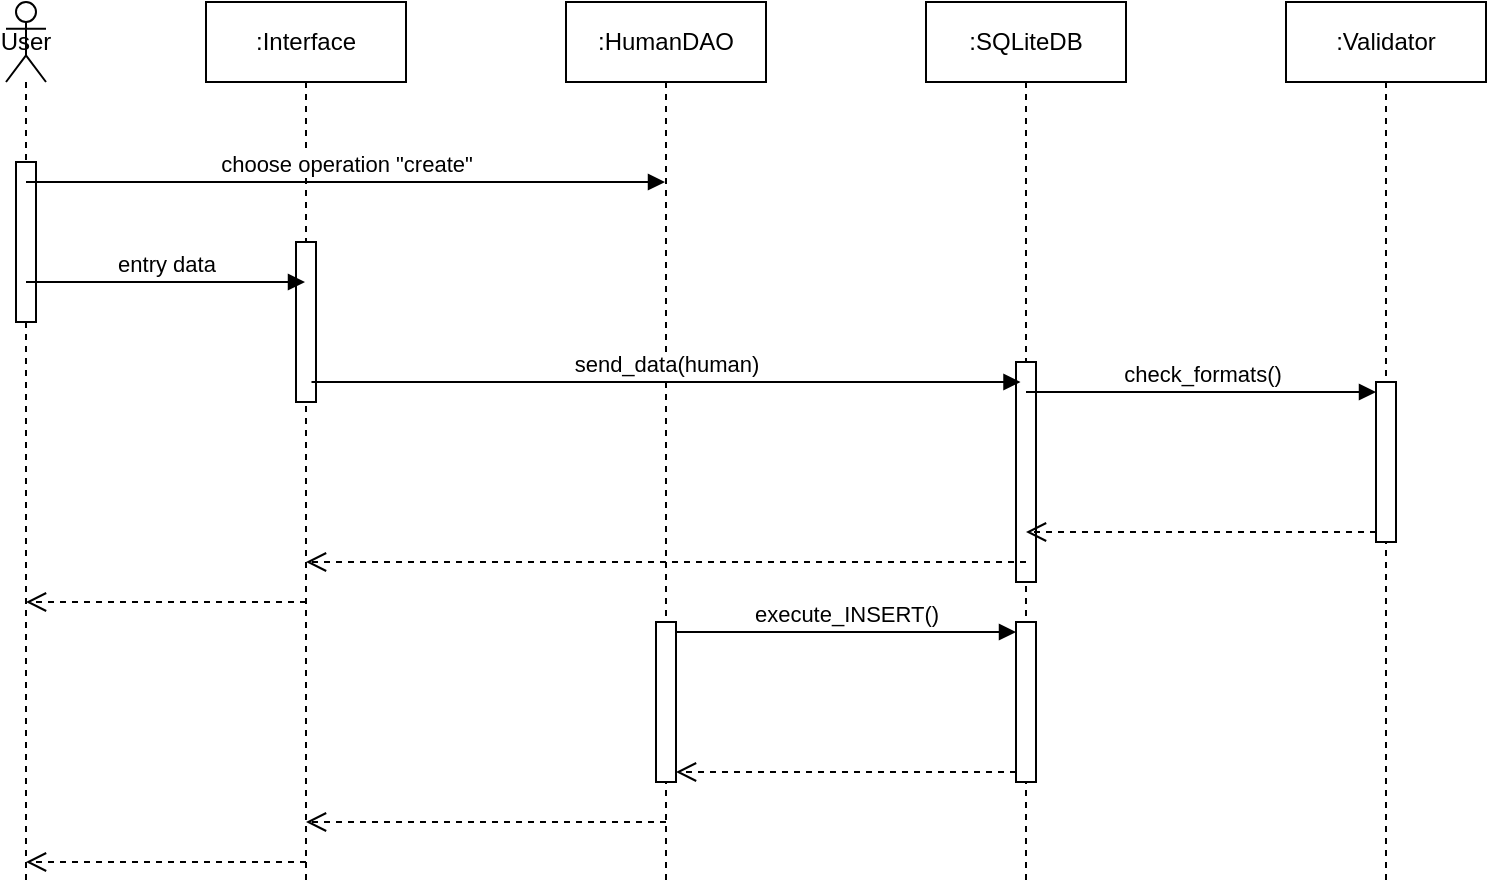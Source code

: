 <mxfile version="27.0.9">
  <diagram name="Страница — 1" id="aLdFjARqJ1T40P04A1lL">
    <mxGraphModel dx="1385" dy="788" grid="1" gridSize="10" guides="1" tooltips="1" connect="1" arrows="1" fold="1" page="1" pageScale="1" pageWidth="827" pageHeight="1169" math="0" shadow="0">
      <root>
        <mxCell id="0" />
        <mxCell id="1" parent="0" />
        <mxCell id="vhkeJtFTrNoESBd4eP1g-1" value="User" style="shape=umlLifeline;perimeter=lifelinePerimeter;whiteSpace=wrap;html=1;container=1;dropTarget=0;collapsible=0;recursiveResize=0;outlineConnect=0;portConstraint=eastwest;newEdgeStyle={&quot;curved&quot;:0,&quot;rounded&quot;:0};participant=umlActor;" vertex="1" parent="1">
          <mxGeometry x="50" y="120" width="20" height="440" as="geometry" />
        </mxCell>
        <mxCell id="vhkeJtFTrNoESBd4eP1g-6" value="" style="html=1;points=[[0,0,0,0,5],[0,1,0,0,-5],[1,0,0,0,5],[1,1,0,0,-5]];perimeter=orthogonalPerimeter;outlineConnect=0;targetShapes=umlLifeline;portConstraint=eastwest;newEdgeStyle={&quot;curved&quot;:0,&quot;rounded&quot;:0};" vertex="1" parent="vhkeJtFTrNoESBd4eP1g-1">
          <mxGeometry x="5" y="80" width="10" height="80" as="geometry" />
        </mxCell>
        <mxCell id="vhkeJtFTrNoESBd4eP1g-2" value=":Interface" style="shape=umlLifeline;perimeter=lifelinePerimeter;whiteSpace=wrap;html=1;container=1;dropTarget=0;collapsible=0;recursiveResize=0;outlineConnect=0;portConstraint=eastwest;newEdgeStyle={&quot;curved&quot;:0,&quot;rounded&quot;:0};" vertex="1" parent="1">
          <mxGeometry x="150" y="120" width="100" height="440" as="geometry" />
        </mxCell>
        <mxCell id="vhkeJtFTrNoESBd4eP1g-12" value="" style="html=1;points=[[0,0,0,0,5],[0,1,0,0,-5],[1,0,0,0,5],[1,1,0,0,-5]];perimeter=orthogonalPerimeter;outlineConnect=0;targetShapes=umlLifeline;portConstraint=eastwest;newEdgeStyle={&quot;curved&quot;:0,&quot;rounded&quot;:0};" vertex="1" parent="vhkeJtFTrNoESBd4eP1g-2">
          <mxGeometry x="45" y="120" width="10" height="80" as="geometry" />
        </mxCell>
        <mxCell id="vhkeJtFTrNoESBd4eP1g-3" value=":HumanDAO" style="shape=umlLifeline;perimeter=lifelinePerimeter;whiteSpace=wrap;html=1;container=1;dropTarget=0;collapsible=0;recursiveResize=0;outlineConnect=0;portConstraint=eastwest;newEdgeStyle={&quot;curved&quot;:0,&quot;rounded&quot;:0};" vertex="1" parent="1">
          <mxGeometry x="330" y="120" width="100" height="440" as="geometry" />
        </mxCell>
        <mxCell id="vhkeJtFTrNoESBd4eP1g-24" value="" style="html=1;points=[[0,0,0,0,5],[0,1,0,0,-5],[1,0,0,0,5],[1,1,0,0,-5]];perimeter=orthogonalPerimeter;outlineConnect=0;targetShapes=umlLifeline;portConstraint=eastwest;newEdgeStyle={&quot;curved&quot;:0,&quot;rounded&quot;:0};" vertex="1" parent="vhkeJtFTrNoESBd4eP1g-3">
          <mxGeometry x="45" y="310" width="10" height="80" as="geometry" />
        </mxCell>
        <mxCell id="vhkeJtFTrNoESBd4eP1g-4" value=":SQLiteDB" style="shape=umlLifeline;perimeter=lifelinePerimeter;whiteSpace=wrap;html=1;container=1;dropTarget=0;collapsible=0;recursiveResize=0;outlineConnect=0;portConstraint=eastwest;newEdgeStyle={&quot;curved&quot;:0,&quot;rounded&quot;:0};" vertex="1" parent="1">
          <mxGeometry x="510" y="120" width="100" height="440" as="geometry" />
        </mxCell>
        <mxCell id="vhkeJtFTrNoESBd4eP1g-14" value="" style="html=1;points=[[0,0,0,0,5],[0,1,0,0,-5],[1,0,0,0,5],[1,1,0,0,-5]];perimeter=orthogonalPerimeter;outlineConnect=0;targetShapes=umlLifeline;portConstraint=eastwest;newEdgeStyle={&quot;curved&quot;:0,&quot;rounded&quot;:0};" vertex="1" parent="vhkeJtFTrNoESBd4eP1g-4">
          <mxGeometry x="45" y="180" width="10" height="110" as="geometry" />
        </mxCell>
        <mxCell id="vhkeJtFTrNoESBd4eP1g-25" value="" style="html=1;points=[[0,0,0,0,5],[0,1,0,0,-5],[1,0,0,0,5],[1,1,0,0,-5]];perimeter=orthogonalPerimeter;outlineConnect=0;targetShapes=umlLifeline;portConstraint=eastwest;newEdgeStyle={&quot;curved&quot;:0,&quot;rounded&quot;:0};" vertex="1" parent="vhkeJtFTrNoESBd4eP1g-4">
          <mxGeometry x="45" y="310" width="10" height="80" as="geometry" />
        </mxCell>
        <mxCell id="vhkeJtFTrNoESBd4eP1g-5" value=":Validator" style="shape=umlLifeline;perimeter=lifelinePerimeter;whiteSpace=wrap;html=1;container=1;dropTarget=0;collapsible=0;recursiveResize=0;outlineConnect=0;portConstraint=eastwest;newEdgeStyle={&quot;curved&quot;:0,&quot;rounded&quot;:0};" vertex="1" parent="1">
          <mxGeometry x="690" y="120" width="100" height="440" as="geometry" />
        </mxCell>
        <mxCell id="vhkeJtFTrNoESBd4eP1g-16" value="" style="html=1;points=[[0,0,0,0,5],[0,1,0,0,-5],[1,0,0,0,5],[1,1,0,0,-5]];perimeter=orthogonalPerimeter;outlineConnect=0;targetShapes=umlLifeline;portConstraint=eastwest;newEdgeStyle={&quot;curved&quot;:0,&quot;rounded&quot;:0};" vertex="1" parent="vhkeJtFTrNoESBd4eP1g-5">
          <mxGeometry x="45" y="190" width="10" height="80" as="geometry" />
        </mxCell>
        <mxCell id="vhkeJtFTrNoESBd4eP1g-17" value="check_formats()" style="html=1;verticalAlign=bottom;endArrow=block;curved=0;rounded=0;entryX=0;entryY=0;entryDx=0;entryDy=5;" edge="1" target="vhkeJtFTrNoESBd4eP1g-16" parent="1" source="vhkeJtFTrNoESBd4eP1g-4">
          <mxGeometry relative="1" as="geometry">
            <mxPoint x="665" y="315" as="sourcePoint" />
          </mxGeometry>
        </mxCell>
        <mxCell id="vhkeJtFTrNoESBd4eP1g-18" value="" style="html=1;verticalAlign=bottom;endArrow=open;dashed=1;endSize=8;curved=0;rounded=0;exitX=0;exitY=1;exitDx=0;exitDy=-5;" edge="1" source="vhkeJtFTrNoESBd4eP1g-16" parent="1" target="vhkeJtFTrNoESBd4eP1g-4">
          <mxGeometry relative="1" as="geometry">
            <mxPoint x="665" y="385" as="targetPoint" />
          </mxGeometry>
        </mxCell>
        <mxCell id="vhkeJtFTrNoESBd4eP1g-19" value="choose operation &quot;create&quot;" style="html=1;verticalAlign=bottom;endArrow=block;curved=0;rounded=0;" edge="1" parent="1" target="vhkeJtFTrNoESBd4eP1g-3">
          <mxGeometry width="80" relative="1" as="geometry">
            <mxPoint x="60" y="210" as="sourcePoint" />
            <mxPoint x="140" y="210" as="targetPoint" />
          </mxGeometry>
        </mxCell>
        <mxCell id="vhkeJtFTrNoESBd4eP1g-20" value="entry data" style="html=1;verticalAlign=bottom;endArrow=block;curved=0;rounded=0;" edge="1" parent="1" target="vhkeJtFTrNoESBd4eP1g-2">
          <mxGeometry width="80" relative="1" as="geometry">
            <mxPoint x="60" y="260" as="sourcePoint" />
            <mxPoint x="140" y="260" as="targetPoint" />
          </mxGeometry>
        </mxCell>
        <mxCell id="vhkeJtFTrNoESBd4eP1g-21" value="send_data(human)" style="html=1;verticalAlign=bottom;endArrow=block;curved=0;rounded=0;exitX=1;exitY=1;exitDx=0;exitDy=-5;exitPerimeter=0;" edge="1" parent="1">
          <mxGeometry width="80" relative="1" as="geometry">
            <mxPoint x="202.75" y="310" as="sourcePoint" />
            <mxPoint x="557.25" y="310" as="targetPoint" />
          </mxGeometry>
        </mxCell>
        <mxCell id="vhkeJtFTrNoESBd4eP1g-22" value="" style="html=1;verticalAlign=bottom;endArrow=open;dashed=1;endSize=8;curved=0;rounded=0;" edge="1" parent="1" target="vhkeJtFTrNoESBd4eP1g-2">
          <mxGeometry relative="1" as="geometry">
            <mxPoint x="560" y="400" as="sourcePoint" />
            <mxPoint x="480" y="400" as="targetPoint" />
          </mxGeometry>
        </mxCell>
        <mxCell id="vhkeJtFTrNoESBd4eP1g-23" value="" style="html=1;verticalAlign=bottom;endArrow=open;dashed=1;endSize=8;curved=0;rounded=0;" edge="1" parent="1" target="vhkeJtFTrNoESBd4eP1g-1">
          <mxGeometry relative="1" as="geometry">
            <mxPoint x="200" y="420" as="sourcePoint" />
            <mxPoint x="120" y="420" as="targetPoint" />
          </mxGeometry>
        </mxCell>
        <mxCell id="vhkeJtFTrNoESBd4eP1g-26" value="execute_INSERT()" style="html=1;verticalAlign=bottom;endArrow=block;curved=0;rounded=0;entryX=0;entryY=0;entryDx=0;entryDy=5;exitX=1;exitY=0;exitDx=0;exitDy=5;exitPerimeter=0;" edge="1" target="vhkeJtFTrNoESBd4eP1g-25" parent="1" source="vhkeJtFTrNoESBd4eP1g-24">
          <mxGeometry relative="1" as="geometry">
            <mxPoint x="485" y="435" as="sourcePoint" />
          </mxGeometry>
        </mxCell>
        <mxCell id="vhkeJtFTrNoESBd4eP1g-27" value="" style="html=1;verticalAlign=bottom;endArrow=open;dashed=1;endSize=8;curved=0;rounded=0;exitX=0;exitY=1;exitDx=0;exitDy=-5;entryX=1;entryY=1;entryDx=0;entryDy=-5;entryPerimeter=0;" edge="1" source="vhkeJtFTrNoESBd4eP1g-25" parent="1" target="vhkeJtFTrNoESBd4eP1g-24">
          <mxGeometry relative="1" as="geometry">
            <mxPoint x="485" y="505" as="targetPoint" />
          </mxGeometry>
        </mxCell>
        <mxCell id="vhkeJtFTrNoESBd4eP1g-28" value="" style="html=1;verticalAlign=bottom;endArrow=open;dashed=1;endSize=8;curved=0;rounded=0;" edge="1" parent="1" target="vhkeJtFTrNoESBd4eP1g-2">
          <mxGeometry relative="1" as="geometry">
            <mxPoint x="380" y="530" as="sourcePoint" />
            <mxPoint x="300" y="530" as="targetPoint" />
          </mxGeometry>
        </mxCell>
        <mxCell id="vhkeJtFTrNoESBd4eP1g-29" value="" style="html=1;verticalAlign=bottom;endArrow=open;dashed=1;endSize=8;curved=0;rounded=0;" edge="1" parent="1" target="vhkeJtFTrNoESBd4eP1g-1">
          <mxGeometry relative="1" as="geometry">
            <mxPoint x="200" y="550" as="sourcePoint" />
            <mxPoint x="120" y="550" as="targetPoint" />
          </mxGeometry>
        </mxCell>
      </root>
    </mxGraphModel>
  </diagram>
</mxfile>
